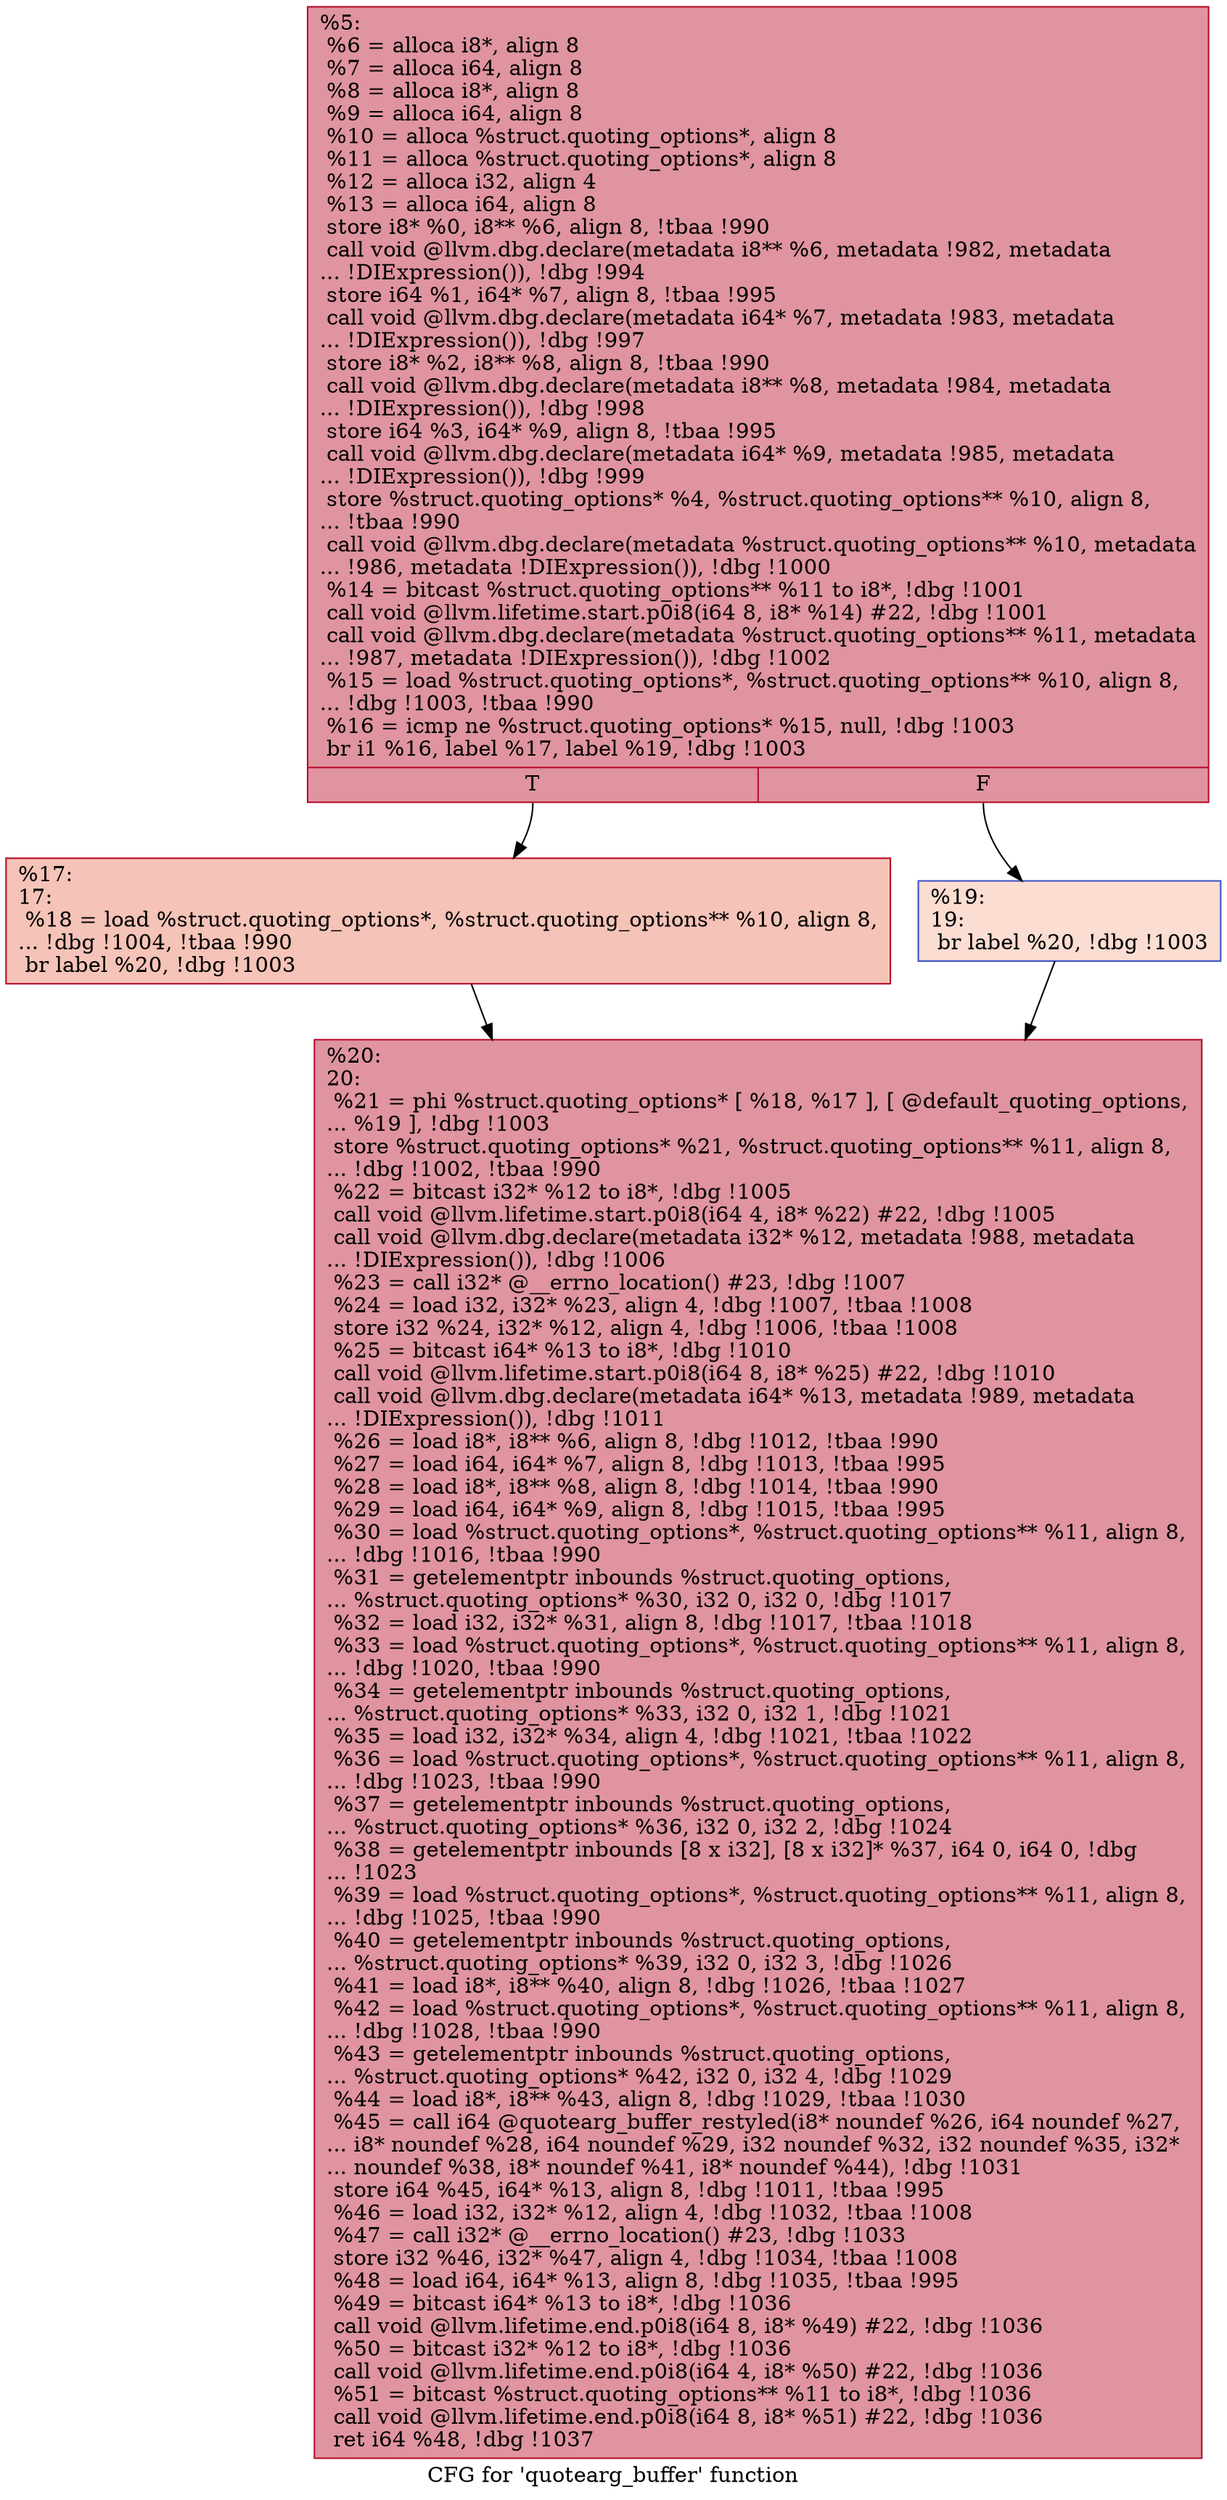 digraph "CFG for 'quotearg_buffer' function" {
	label="CFG for 'quotearg_buffer' function";

	Node0x2531430 [shape=record,color="#b70d28ff", style=filled, fillcolor="#b70d2870",label="{%5:\l  %6 = alloca i8*, align 8\l  %7 = alloca i64, align 8\l  %8 = alloca i8*, align 8\l  %9 = alloca i64, align 8\l  %10 = alloca %struct.quoting_options*, align 8\l  %11 = alloca %struct.quoting_options*, align 8\l  %12 = alloca i32, align 4\l  %13 = alloca i64, align 8\l  store i8* %0, i8** %6, align 8, !tbaa !990\l  call void @llvm.dbg.declare(metadata i8** %6, metadata !982, metadata\l... !DIExpression()), !dbg !994\l  store i64 %1, i64* %7, align 8, !tbaa !995\l  call void @llvm.dbg.declare(metadata i64* %7, metadata !983, metadata\l... !DIExpression()), !dbg !997\l  store i8* %2, i8** %8, align 8, !tbaa !990\l  call void @llvm.dbg.declare(metadata i8** %8, metadata !984, metadata\l... !DIExpression()), !dbg !998\l  store i64 %3, i64* %9, align 8, !tbaa !995\l  call void @llvm.dbg.declare(metadata i64* %9, metadata !985, metadata\l... !DIExpression()), !dbg !999\l  store %struct.quoting_options* %4, %struct.quoting_options** %10, align 8,\l... !tbaa !990\l  call void @llvm.dbg.declare(metadata %struct.quoting_options** %10, metadata\l... !986, metadata !DIExpression()), !dbg !1000\l  %14 = bitcast %struct.quoting_options** %11 to i8*, !dbg !1001\l  call void @llvm.lifetime.start.p0i8(i64 8, i8* %14) #22, !dbg !1001\l  call void @llvm.dbg.declare(metadata %struct.quoting_options** %11, metadata\l... !987, metadata !DIExpression()), !dbg !1002\l  %15 = load %struct.quoting_options*, %struct.quoting_options** %10, align 8,\l... !dbg !1003, !tbaa !990\l  %16 = icmp ne %struct.quoting_options* %15, null, !dbg !1003\l  br i1 %16, label %17, label %19, !dbg !1003\l|{<s0>T|<s1>F}}"];
	Node0x2531430:s0 -> Node0x25314b0;
	Node0x2531430:s1 -> Node0x2531500;
	Node0x25314b0 [shape=record,color="#b70d28ff", style=filled, fillcolor="#e8765c70",label="{%17:\l17:                                               \l  %18 = load %struct.quoting_options*, %struct.quoting_options** %10, align 8,\l... !dbg !1004, !tbaa !990\l  br label %20, !dbg !1003\l}"];
	Node0x25314b0 -> Node0x2531550;
	Node0x2531500 [shape=record,color="#3d50c3ff", style=filled, fillcolor="#f7b39670",label="{%19:\l19:                                               \l  br label %20, !dbg !1003\l}"];
	Node0x2531500 -> Node0x2531550;
	Node0x2531550 [shape=record,color="#b70d28ff", style=filled, fillcolor="#b70d2870",label="{%20:\l20:                                               \l  %21 = phi %struct.quoting_options* [ %18, %17 ], [ @default_quoting_options,\l... %19 ], !dbg !1003\l  store %struct.quoting_options* %21, %struct.quoting_options** %11, align 8,\l... !dbg !1002, !tbaa !990\l  %22 = bitcast i32* %12 to i8*, !dbg !1005\l  call void @llvm.lifetime.start.p0i8(i64 4, i8* %22) #22, !dbg !1005\l  call void @llvm.dbg.declare(metadata i32* %12, metadata !988, metadata\l... !DIExpression()), !dbg !1006\l  %23 = call i32* @__errno_location() #23, !dbg !1007\l  %24 = load i32, i32* %23, align 4, !dbg !1007, !tbaa !1008\l  store i32 %24, i32* %12, align 4, !dbg !1006, !tbaa !1008\l  %25 = bitcast i64* %13 to i8*, !dbg !1010\l  call void @llvm.lifetime.start.p0i8(i64 8, i8* %25) #22, !dbg !1010\l  call void @llvm.dbg.declare(metadata i64* %13, metadata !989, metadata\l... !DIExpression()), !dbg !1011\l  %26 = load i8*, i8** %6, align 8, !dbg !1012, !tbaa !990\l  %27 = load i64, i64* %7, align 8, !dbg !1013, !tbaa !995\l  %28 = load i8*, i8** %8, align 8, !dbg !1014, !tbaa !990\l  %29 = load i64, i64* %9, align 8, !dbg !1015, !tbaa !995\l  %30 = load %struct.quoting_options*, %struct.quoting_options** %11, align 8,\l... !dbg !1016, !tbaa !990\l  %31 = getelementptr inbounds %struct.quoting_options,\l... %struct.quoting_options* %30, i32 0, i32 0, !dbg !1017\l  %32 = load i32, i32* %31, align 8, !dbg !1017, !tbaa !1018\l  %33 = load %struct.quoting_options*, %struct.quoting_options** %11, align 8,\l... !dbg !1020, !tbaa !990\l  %34 = getelementptr inbounds %struct.quoting_options,\l... %struct.quoting_options* %33, i32 0, i32 1, !dbg !1021\l  %35 = load i32, i32* %34, align 4, !dbg !1021, !tbaa !1022\l  %36 = load %struct.quoting_options*, %struct.quoting_options** %11, align 8,\l... !dbg !1023, !tbaa !990\l  %37 = getelementptr inbounds %struct.quoting_options,\l... %struct.quoting_options* %36, i32 0, i32 2, !dbg !1024\l  %38 = getelementptr inbounds [8 x i32], [8 x i32]* %37, i64 0, i64 0, !dbg\l... !1023\l  %39 = load %struct.quoting_options*, %struct.quoting_options** %11, align 8,\l... !dbg !1025, !tbaa !990\l  %40 = getelementptr inbounds %struct.quoting_options,\l... %struct.quoting_options* %39, i32 0, i32 3, !dbg !1026\l  %41 = load i8*, i8** %40, align 8, !dbg !1026, !tbaa !1027\l  %42 = load %struct.quoting_options*, %struct.quoting_options** %11, align 8,\l... !dbg !1028, !tbaa !990\l  %43 = getelementptr inbounds %struct.quoting_options,\l... %struct.quoting_options* %42, i32 0, i32 4, !dbg !1029\l  %44 = load i8*, i8** %43, align 8, !dbg !1029, !tbaa !1030\l  %45 = call i64 @quotearg_buffer_restyled(i8* noundef %26, i64 noundef %27,\l... i8* noundef %28, i64 noundef %29, i32 noundef %32, i32 noundef %35, i32*\l... noundef %38, i8* noundef %41, i8* noundef %44), !dbg !1031\l  store i64 %45, i64* %13, align 8, !dbg !1011, !tbaa !995\l  %46 = load i32, i32* %12, align 4, !dbg !1032, !tbaa !1008\l  %47 = call i32* @__errno_location() #23, !dbg !1033\l  store i32 %46, i32* %47, align 4, !dbg !1034, !tbaa !1008\l  %48 = load i64, i64* %13, align 8, !dbg !1035, !tbaa !995\l  %49 = bitcast i64* %13 to i8*, !dbg !1036\l  call void @llvm.lifetime.end.p0i8(i64 8, i8* %49) #22, !dbg !1036\l  %50 = bitcast i32* %12 to i8*, !dbg !1036\l  call void @llvm.lifetime.end.p0i8(i64 4, i8* %50) #22, !dbg !1036\l  %51 = bitcast %struct.quoting_options** %11 to i8*, !dbg !1036\l  call void @llvm.lifetime.end.p0i8(i64 8, i8* %51) #22, !dbg !1036\l  ret i64 %48, !dbg !1037\l}"];
}
